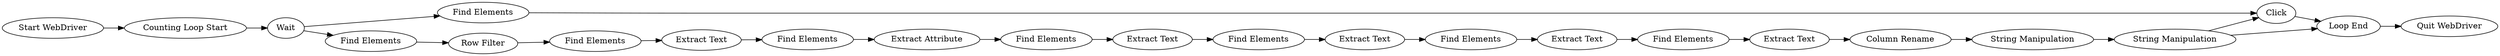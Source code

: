 digraph {
	"2138899213804219263_66" [label="Extract Text"]
	"2138899213804219263_73" [label="Extract Text"]
	"-3944954721014944385_65" [label="Start WebDriver"]
	"-3944954721014944385_69" [label="Find Elements"]
	"2138899213804219263_63" [label="Column Rename"]
	"2138899213804219263_68" [label="Extract Text"]
	"2138899213804219263_56" [label="Find Elements"]
	"-3944954721014944385_64" [label="Row Filter"]
	"-3944954721014944385_66" [label="Loop End"]
	"2138899213804219263_54" [label="Find Elements"]
	"-3944954721014944385_76" [label=Wait]
	"2138899213804219263_69" [label="Extract Text"]
	"2138899213804219263_55" [label="Find Elements"]
	"-3944954721014944385_75" [label="Counting Loop Start"]
	"2138899213804219263_64" [label="String Manipulation"]
	"2138899213804219263_72" [label="Find Elements"]
	"2138899213804219263_70" [label="Find Elements"]
	"-3944954721014944385_77" [label=Click]
	"2138899213804219263_67" [label="Extract Attribute"]
	"2138899213804219263_65" [label="String Manipulation"]
	"2138899213804219263_71" [label="Extract Text"]
	"2138899213804219263_52" [label="Find Elements"]
	"-3944954721014944385_72" [label="Find Elements"]
	"-3944954721014944385_68" [label="Quit WebDriver"]
	"2138899213804219263_63" -> "2138899213804219263_64"
	"2138899213804219263_72" -> "2138899213804219263_73"
	"2138899213804219263_54" -> "2138899213804219263_67"
	"-3944954721014944385_76" -> "-3944954721014944385_69"
	"2138899213804219263_68" -> "2138899213804219263_72"
	"2138899213804219263_56" -> "2138899213804219263_69"
	"-3944954721014944385_69" -> "-3944954721014944385_77"
	"-3944954721014944385_75" -> "-3944954721014944385_76"
	"2138899213804219263_55" -> "2138899213804219263_68"
	"-3944954721014944385_64" -> "2138899213804219263_52"
	"2138899213804219263_67" -> "2138899213804219263_70"
	"2138899213804219263_52" -> "2138899213804219263_66"
	"-3944954721014944385_72" -> "-3944954721014944385_64"
	"2138899213804219263_65" -> "-3944954721014944385_66"
	"-3944954721014944385_66" -> "-3944954721014944385_68"
	"2138899213804219263_64" -> "2138899213804219263_65"
	"-3944954721014944385_65" -> "-3944954721014944385_75"
	"2138899213804219263_66" -> "2138899213804219263_54"
	"2138899213804219263_65" -> "-3944954721014944385_77"
	"2138899213804219263_71" -> "2138899213804219263_55"
	"2138899213804219263_73" -> "2138899213804219263_56"
	"-3944954721014944385_76" -> "-3944954721014944385_72"
	"2138899213804219263_69" -> "2138899213804219263_63"
	"2138899213804219263_70" -> "2138899213804219263_71"
	"-3944954721014944385_77" -> "-3944954721014944385_66"
	rankdir=LR
}
